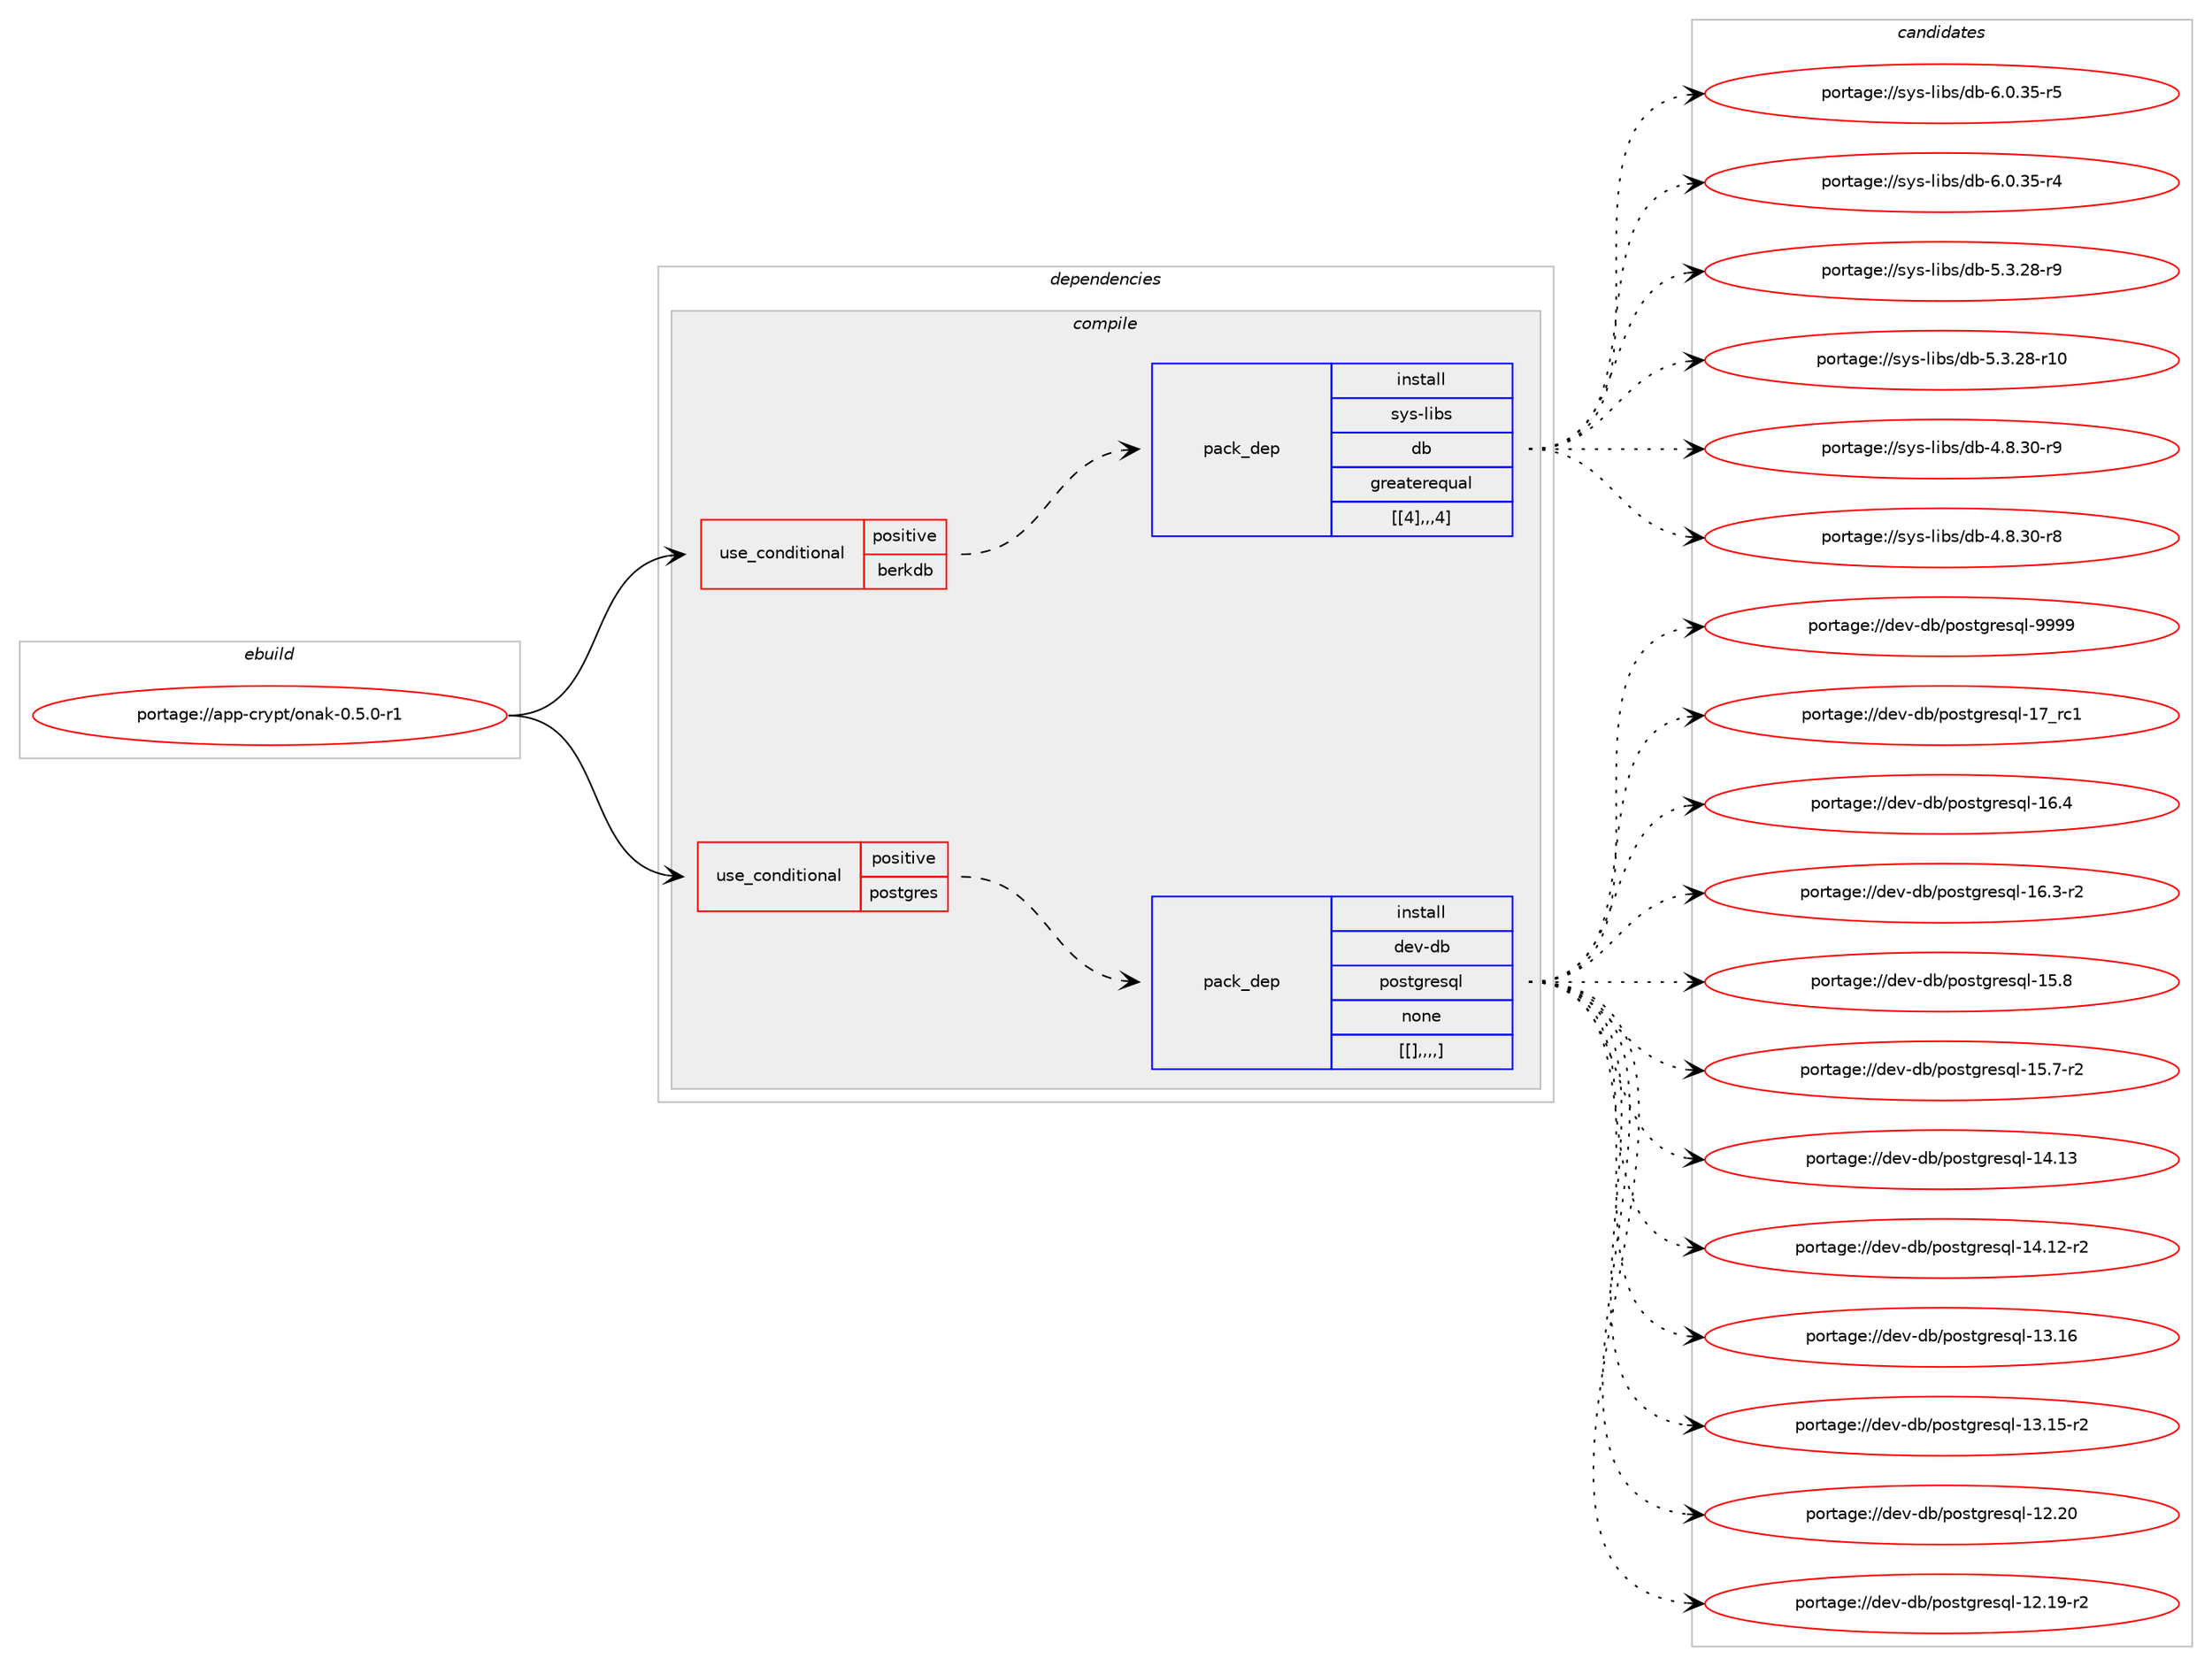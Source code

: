 digraph prolog {

# *************
# Graph options
# *************

newrank=true;
concentrate=true;
compound=true;
graph [rankdir=LR,fontname=Helvetica,fontsize=10,ranksep=1.5];#, ranksep=2.5, nodesep=0.2];
edge  [arrowhead=vee];
node  [fontname=Helvetica,fontsize=10];

# **********
# The ebuild
# **********

subgraph cluster_leftcol {
color=gray;
label=<<i>ebuild</i>>;
id [label="portage://app-crypt/onak-0.5.0-r1", color=red, width=4, href="../app-crypt/onak-0.5.0-r1.svg"];
}

# ****************
# The dependencies
# ****************

subgraph cluster_midcol {
color=gray;
label=<<i>dependencies</i>>;
subgraph cluster_compile {
fillcolor="#eeeeee";
style=filled;
label=<<i>compile</i>>;
subgraph cond3818 {
dependency14042 [label=<<TABLE BORDER="0" CELLBORDER="1" CELLSPACING="0" CELLPADDING="4"><TR><TD ROWSPAN="3" CELLPADDING="10">use_conditional</TD></TR><TR><TD>positive</TD></TR><TR><TD>berkdb</TD></TR></TABLE>>, shape=none, color=red];
subgraph pack10144 {
dependency14043 [label=<<TABLE BORDER="0" CELLBORDER="1" CELLSPACING="0" CELLPADDING="4" WIDTH="220"><TR><TD ROWSPAN="6" CELLPADDING="30">pack_dep</TD></TR><TR><TD WIDTH="110">install</TD></TR><TR><TD>sys-libs</TD></TR><TR><TD>db</TD></TR><TR><TD>greaterequal</TD></TR><TR><TD>[[4],,,4]</TD></TR></TABLE>>, shape=none, color=blue];
}
dependency14042:e -> dependency14043:w [weight=20,style="dashed",arrowhead="vee"];
}
id:e -> dependency14042:w [weight=20,style="solid",arrowhead="vee"];
subgraph cond3819 {
dependency14044 [label=<<TABLE BORDER="0" CELLBORDER="1" CELLSPACING="0" CELLPADDING="4"><TR><TD ROWSPAN="3" CELLPADDING="10">use_conditional</TD></TR><TR><TD>positive</TD></TR><TR><TD>postgres</TD></TR></TABLE>>, shape=none, color=red];
subgraph pack10145 {
dependency14045 [label=<<TABLE BORDER="0" CELLBORDER="1" CELLSPACING="0" CELLPADDING="4" WIDTH="220"><TR><TD ROWSPAN="6" CELLPADDING="30">pack_dep</TD></TR><TR><TD WIDTH="110">install</TD></TR><TR><TD>dev-db</TD></TR><TR><TD>postgresql</TD></TR><TR><TD>none</TD></TR><TR><TD>[[],,,,]</TD></TR></TABLE>>, shape=none, color=blue];
}
dependency14044:e -> dependency14045:w [weight=20,style="dashed",arrowhead="vee"];
}
id:e -> dependency14044:w [weight=20,style="solid",arrowhead="vee"];
}
subgraph cluster_compileandrun {
fillcolor="#eeeeee";
style=filled;
label=<<i>compile and run</i>>;
}
subgraph cluster_run {
fillcolor="#eeeeee";
style=filled;
label=<<i>run</i>>;
}
}

# **************
# The candidates
# **************

subgraph cluster_choices {
rank=same;
color=gray;
label=<<i>candidates</i>>;

subgraph choice10144 {
color=black;
nodesep=1;
choice11512111545108105981154710098455446484651534511453 [label="portage://sys-libs/db-6.0.35-r5", color=red, width=4,href="../sys-libs/db-6.0.35-r5.svg"];
choice11512111545108105981154710098455446484651534511452 [label="portage://sys-libs/db-6.0.35-r4", color=red, width=4,href="../sys-libs/db-6.0.35-r4.svg"];
choice11512111545108105981154710098455346514650564511457 [label="portage://sys-libs/db-5.3.28-r9", color=red, width=4,href="../sys-libs/db-5.3.28-r9.svg"];
choice1151211154510810598115471009845534651465056451144948 [label="portage://sys-libs/db-5.3.28-r10", color=red, width=4,href="../sys-libs/db-5.3.28-r10.svg"];
choice11512111545108105981154710098455246564651484511457 [label="portage://sys-libs/db-4.8.30-r9", color=red, width=4,href="../sys-libs/db-4.8.30-r9.svg"];
choice11512111545108105981154710098455246564651484511456 [label="portage://sys-libs/db-4.8.30-r8", color=red, width=4,href="../sys-libs/db-4.8.30-r8.svg"];
dependency14043:e -> choice11512111545108105981154710098455446484651534511453:w [style=dotted,weight="100"];
dependency14043:e -> choice11512111545108105981154710098455446484651534511452:w [style=dotted,weight="100"];
dependency14043:e -> choice11512111545108105981154710098455346514650564511457:w [style=dotted,weight="100"];
dependency14043:e -> choice1151211154510810598115471009845534651465056451144948:w [style=dotted,weight="100"];
dependency14043:e -> choice11512111545108105981154710098455246564651484511457:w [style=dotted,weight="100"];
dependency14043:e -> choice11512111545108105981154710098455246564651484511456:w [style=dotted,weight="100"];
}
subgraph choice10145 {
color=black;
nodesep=1;
choice1001011184510098471121111151161031141011151131084557575757 [label="portage://dev-db/postgresql-9999", color=red, width=4,href="../dev-db/postgresql-9999.svg"];
choice100101118451009847112111115116103114101115113108454955951149949 [label="portage://dev-db/postgresql-17_rc1", color=red, width=4,href="../dev-db/postgresql-17_rc1.svg"];
choice1001011184510098471121111151161031141011151131084549544652 [label="portage://dev-db/postgresql-16.4", color=red, width=4,href="../dev-db/postgresql-16.4.svg"];
choice10010111845100984711211111511610311410111511310845495446514511450 [label="portage://dev-db/postgresql-16.3-r2", color=red, width=4,href="../dev-db/postgresql-16.3-r2.svg"];
choice1001011184510098471121111151161031141011151131084549534656 [label="portage://dev-db/postgresql-15.8", color=red, width=4,href="../dev-db/postgresql-15.8.svg"];
choice10010111845100984711211111511610311410111511310845495346554511450 [label="portage://dev-db/postgresql-15.7-r2", color=red, width=4,href="../dev-db/postgresql-15.7-r2.svg"];
choice100101118451009847112111115116103114101115113108454952464951 [label="portage://dev-db/postgresql-14.13", color=red, width=4,href="../dev-db/postgresql-14.13.svg"];
choice1001011184510098471121111151161031141011151131084549524649504511450 [label="portage://dev-db/postgresql-14.12-r2", color=red, width=4,href="../dev-db/postgresql-14.12-r2.svg"];
choice100101118451009847112111115116103114101115113108454951464954 [label="portage://dev-db/postgresql-13.16", color=red, width=4,href="../dev-db/postgresql-13.16.svg"];
choice1001011184510098471121111151161031141011151131084549514649534511450 [label="portage://dev-db/postgresql-13.15-r2", color=red, width=4,href="../dev-db/postgresql-13.15-r2.svg"];
choice100101118451009847112111115116103114101115113108454950465048 [label="portage://dev-db/postgresql-12.20", color=red, width=4,href="../dev-db/postgresql-12.20.svg"];
choice1001011184510098471121111151161031141011151131084549504649574511450 [label="portage://dev-db/postgresql-12.19-r2", color=red, width=4,href="../dev-db/postgresql-12.19-r2.svg"];
dependency14045:e -> choice1001011184510098471121111151161031141011151131084557575757:w [style=dotted,weight="100"];
dependency14045:e -> choice100101118451009847112111115116103114101115113108454955951149949:w [style=dotted,weight="100"];
dependency14045:e -> choice1001011184510098471121111151161031141011151131084549544652:w [style=dotted,weight="100"];
dependency14045:e -> choice10010111845100984711211111511610311410111511310845495446514511450:w [style=dotted,weight="100"];
dependency14045:e -> choice1001011184510098471121111151161031141011151131084549534656:w [style=dotted,weight="100"];
dependency14045:e -> choice10010111845100984711211111511610311410111511310845495346554511450:w [style=dotted,weight="100"];
dependency14045:e -> choice100101118451009847112111115116103114101115113108454952464951:w [style=dotted,weight="100"];
dependency14045:e -> choice1001011184510098471121111151161031141011151131084549524649504511450:w [style=dotted,weight="100"];
dependency14045:e -> choice100101118451009847112111115116103114101115113108454951464954:w [style=dotted,weight="100"];
dependency14045:e -> choice1001011184510098471121111151161031141011151131084549514649534511450:w [style=dotted,weight="100"];
dependency14045:e -> choice100101118451009847112111115116103114101115113108454950465048:w [style=dotted,weight="100"];
dependency14045:e -> choice1001011184510098471121111151161031141011151131084549504649574511450:w [style=dotted,weight="100"];
}
}

}

